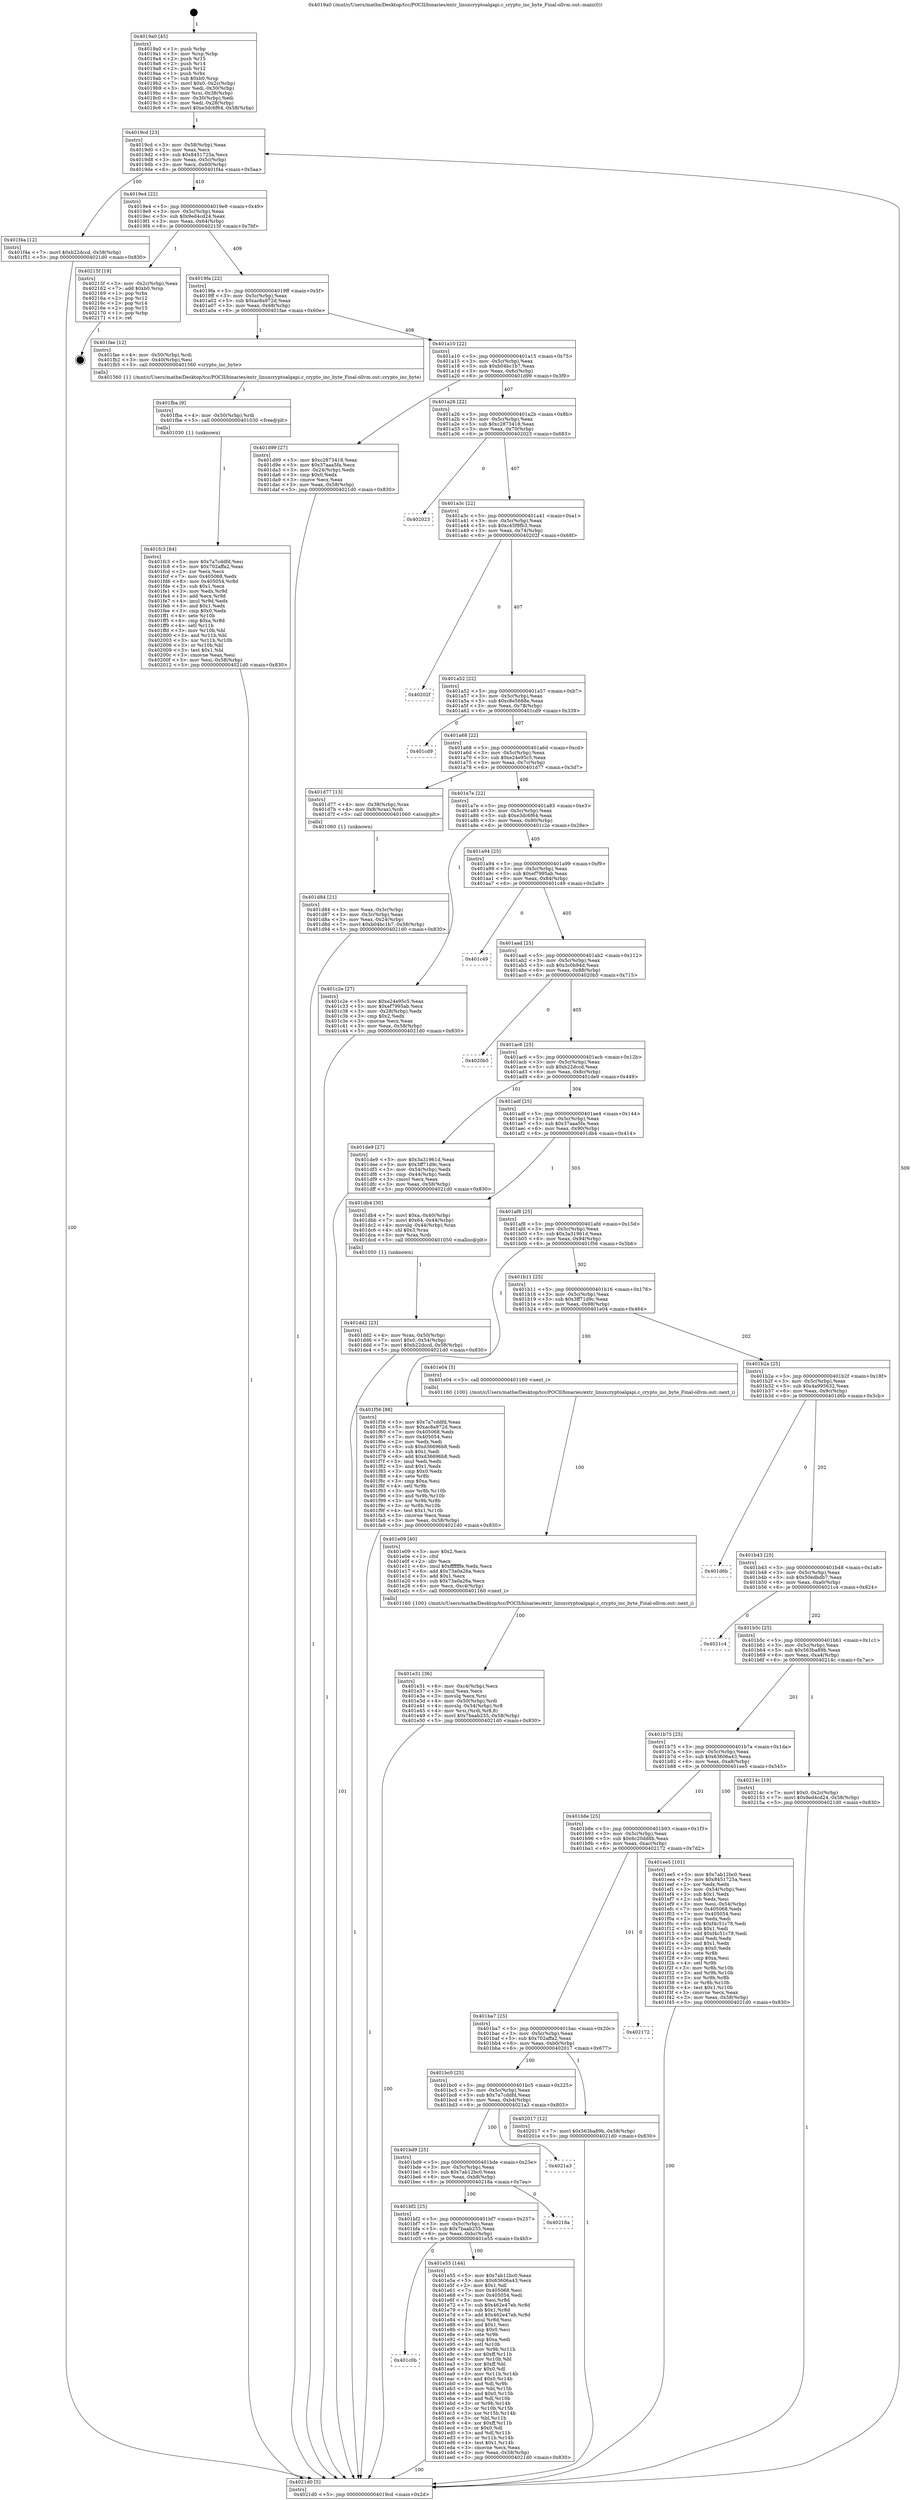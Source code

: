 digraph "0x4019a0" {
  label = "0x4019a0 (/mnt/c/Users/mathe/Desktop/tcc/POCII/binaries/extr_linuxcryptoalgapi.c_crypto_inc_byte_Final-ollvm.out::main(0))"
  labelloc = "t"
  node[shape=record]

  Entry [label="",width=0.3,height=0.3,shape=circle,fillcolor=black,style=filled]
  "0x4019cd" [label="{
     0x4019cd [23]\l
     | [instrs]\l
     &nbsp;&nbsp;0x4019cd \<+3\>: mov -0x58(%rbp),%eax\l
     &nbsp;&nbsp;0x4019d0 \<+2\>: mov %eax,%ecx\l
     &nbsp;&nbsp;0x4019d2 \<+6\>: sub $0x8451725a,%ecx\l
     &nbsp;&nbsp;0x4019d8 \<+3\>: mov %eax,-0x5c(%rbp)\l
     &nbsp;&nbsp;0x4019db \<+3\>: mov %ecx,-0x60(%rbp)\l
     &nbsp;&nbsp;0x4019de \<+6\>: je 0000000000401f4a \<main+0x5aa\>\l
  }"]
  "0x401f4a" [label="{
     0x401f4a [12]\l
     | [instrs]\l
     &nbsp;&nbsp;0x401f4a \<+7\>: movl $0xb22dccd,-0x58(%rbp)\l
     &nbsp;&nbsp;0x401f51 \<+5\>: jmp 00000000004021d0 \<main+0x830\>\l
  }"]
  "0x4019e4" [label="{
     0x4019e4 [22]\l
     | [instrs]\l
     &nbsp;&nbsp;0x4019e4 \<+5\>: jmp 00000000004019e9 \<main+0x49\>\l
     &nbsp;&nbsp;0x4019e9 \<+3\>: mov -0x5c(%rbp),%eax\l
     &nbsp;&nbsp;0x4019ec \<+5\>: sub $0x9ed4cd24,%eax\l
     &nbsp;&nbsp;0x4019f1 \<+3\>: mov %eax,-0x64(%rbp)\l
     &nbsp;&nbsp;0x4019f4 \<+6\>: je 000000000040215f \<main+0x7bf\>\l
  }"]
  Exit [label="",width=0.3,height=0.3,shape=circle,fillcolor=black,style=filled,peripheries=2]
  "0x40215f" [label="{
     0x40215f [19]\l
     | [instrs]\l
     &nbsp;&nbsp;0x40215f \<+3\>: mov -0x2c(%rbp),%eax\l
     &nbsp;&nbsp;0x402162 \<+7\>: add $0xb0,%rsp\l
     &nbsp;&nbsp;0x402169 \<+1\>: pop %rbx\l
     &nbsp;&nbsp;0x40216a \<+2\>: pop %r12\l
     &nbsp;&nbsp;0x40216c \<+2\>: pop %r14\l
     &nbsp;&nbsp;0x40216e \<+2\>: pop %r15\l
     &nbsp;&nbsp;0x402170 \<+1\>: pop %rbp\l
     &nbsp;&nbsp;0x402171 \<+1\>: ret\l
  }"]
  "0x4019fa" [label="{
     0x4019fa [22]\l
     | [instrs]\l
     &nbsp;&nbsp;0x4019fa \<+5\>: jmp 00000000004019ff \<main+0x5f\>\l
     &nbsp;&nbsp;0x4019ff \<+3\>: mov -0x5c(%rbp),%eax\l
     &nbsp;&nbsp;0x401a02 \<+5\>: sub $0xac8a972d,%eax\l
     &nbsp;&nbsp;0x401a07 \<+3\>: mov %eax,-0x68(%rbp)\l
     &nbsp;&nbsp;0x401a0a \<+6\>: je 0000000000401fae \<main+0x60e\>\l
  }"]
  "0x401fc3" [label="{
     0x401fc3 [84]\l
     | [instrs]\l
     &nbsp;&nbsp;0x401fc3 \<+5\>: mov $0x7a7cddfd,%esi\l
     &nbsp;&nbsp;0x401fc8 \<+5\>: mov $0x702affa2,%eax\l
     &nbsp;&nbsp;0x401fcd \<+2\>: xor %ecx,%ecx\l
     &nbsp;&nbsp;0x401fcf \<+7\>: mov 0x405068,%edx\l
     &nbsp;&nbsp;0x401fd6 \<+8\>: mov 0x405054,%r8d\l
     &nbsp;&nbsp;0x401fde \<+3\>: sub $0x1,%ecx\l
     &nbsp;&nbsp;0x401fe1 \<+3\>: mov %edx,%r9d\l
     &nbsp;&nbsp;0x401fe4 \<+3\>: add %ecx,%r9d\l
     &nbsp;&nbsp;0x401fe7 \<+4\>: imul %r9d,%edx\l
     &nbsp;&nbsp;0x401feb \<+3\>: and $0x1,%edx\l
     &nbsp;&nbsp;0x401fee \<+3\>: cmp $0x0,%edx\l
     &nbsp;&nbsp;0x401ff1 \<+4\>: sete %r10b\l
     &nbsp;&nbsp;0x401ff5 \<+4\>: cmp $0xa,%r8d\l
     &nbsp;&nbsp;0x401ff9 \<+4\>: setl %r11b\l
     &nbsp;&nbsp;0x401ffd \<+3\>: mov %r10b,%bl\l
     &nbsp;&nbsp;0x402000 \<+3\>: and %r11b,%bl\l
     &nbsp;&nbsp;0x402003 \<+3\>: xor %r11b,%r10b\l
     &nbsp;&nbsp;0x402006 \<+3\>: or %r10b,%bl\l
     &nbsp;&nbsp;0x402009 \<+3\>: test $0x1,%bl\l
     &nbsp;&nbsp;0x40200c \<+3\>: cmovne %eax,%esi\l
     &nbsp;&nbsp;0x40200f \<+3\>: mov %esi,-0x58(%rbp)\l
     &nbsp;&nbsp;0x402012 \<+5\>: jmp 00000000004021d0 \<main+0x830\>\l
  }"]
  "0x401fae" [label="{
     0x401fae [12]\l
     | [instrs]\l
     &nbsp;&nbsp;0x401fae \<+4\>: mov -0x50(%rbp),%rdi\l
     &nbsp;&nbsp;0x401fb2 \<+3\>: mov -0x40(%rbp),%esi\l
     &nbsp;&nbsp;0x401fb5 \<+5\>: call 0000000000401560 \<crypto_inc_byte\>\l
     | [calls]\l
     &nbsp;&nbsp;0x401560 \{1\} (/mnt/c/Users/mathe/Desktop/tcc/POCII/binaries/extr_linuxcryptoalgapi.c_crypto_inc_byte_Final-ollvm.out::crypto_inc_byte)\l
  }"]
  "0x401a10" [label="{
     0x401a10 [22]\l
     | [instrs]\l
     &nbsp;&nbsp;0x401a10 \<+5\>: jmp 0000000000401a15 \<main+0x75\>\l
     &nbsp;&nbsp;0x401a15 \<+3\>: mov -0x5c(%rbp),%eax\l
     &nbsp;&nbsp;0x401a18 \<+5\>: sub $0xb04bc1b7,%eax\l
     &nbsp;&nbsp;0x401a1d \<+3\>: mov %eax,-0x6c(%rbp)\l
     &nbsp;&nbsp;0x401a20 \<+6\>: je 0000000000401d99 \<main+0x3f9\>\l
  }"]
  "0x401fba" [label="{
     0x401fba [9]\l
     | [instrs]\l
     &nbsp;&nbsp;0x401fba \<+4\>: mov -0x50(%rbp),%rdi\l
     &nbsp;&nbsp;0x401fbe \<+5\>: call 0000000000401030 \<free@plt\>\l
     | [calls]\l
     &nbsp;&nbsp;0x401030 \{1\} (unknown)\l
  }"]
  "0x401d99" [label="{
     0x401d99 [27]\l
     | [instrs]\l
     &nbsp;&nbsp;0x401d99 \<+5\>: mov $0xc2873418,%eax\l
     &nbsp;&nbsp;0x401d9e \<+5\>: mov $0x37aaa5fa,%ecx\l
     &nbsp;&nbsp;0x401da3 \<+3\>: mov -0x24(%rbp),%edx\l
     &nbsp;&nbsp;0x401da6 \<+3\>: cmp $0x0,%edx\l
     &nbsp;&nbsp;0x401da9 \<+3\>: cmove %ecx,%eax\l
     &nbsp;&nbsp;0x401dac \<+3\>: mov %eax,-0x58(%rbp)\l
     &nbsp;&nbsp;0x401daf \<+5\>: jmp 00000000004021d0 \<main+0x830\>\l
  }"]
  "0x401a26" [label="{
     0x401a26 [22]\l
     | [instrs]\l
     &nbsp;&nbsp;0x401a26 \<+5\>: jmp 0000000000401a2b \<main+0x8b\>\l
     &nbsp;&nbsp;0x401a2b \<+3\>: mov -0x5c(%rbp),%eax\l
     &nbsp;&nbsp;0x401a2e \<+5\>: sub $0xc2873418,%eax\l
     &nbsp;&nbsp;0x401a33 \<+3\>: mov %eax,-0x70(%rbp)\l
     &nbsp;&nbsp;0x401a36 \<+6\>: je 0000000000402023 \<main+0x683\>\l
  }"]
  "0x401c0b" [label="{
     0x401c0b\l
  }", style=dashed]
  "0x402023" [label="{
     0x402023\l
  }", style=dashed]
  "0x401a3c" [label="{
     0x401a3c [22]\l
     | [instrs]\l
     &nbsp;&nbsp;0x401a3c \<+5\>: jmp 0000000000401a41 \<main+0xa1\>\l
     &nbsp;&nbsp;0x401a41 \<+3\>: mov -0x5c(%rbp),%eax\l
     &nbsp;&nbsp;0x401a44 \<+5\>: sub $0xc45f9fb3,%eax\l
     &nbsp;&nbsp;0x401a49 \<+3\>: mov %eax,-0x74(%rbp)\l
     &nbsp;&nbsp;0x401a4c \<+6\>: je 000000000040202f \<main+0x68f\>\l
  }"]
  "0x401e55" [label="{
     0x401e55 [144]\l
     | [instrs]\l
     &nbsp;&nbsp;0x401e55 \<+5\>: mov $0x7ab12bc0,%eax\l
     &nbsp;&nbsp;0x401e5a \<+5\>: mov $0x63606a43,%ecx\l
     &nbsp;&nbsp;0x401e5f \<+2\>: mov $0x1,%dl\l
     &nbsp;&nbsp;0x401e61 \<+7\>: mov 0x405068,%esi\l
     &nbsp;&nbsp;0x401e68 \<+7\>: mov 0x405054,%edi\l
     &nbsp;&nbsp;0x401e6f \<+3\>: mov %esi,%r8d\l
     &nbsp;&nbsp;0x401e72 \<+7\>: sub $0x462e47eb,%r8d\l
     &nbsp;&nbsp;0x401e79 \<+4\>: sub $0x1,%r8d\l
     &nbsp;&nbsp;0x401e7d \<+7\>: add $0x462e47eb,%r8d\l
     &nbsp;&nbsp;0x401e84 \<+4\>: imul %r8d,%esi\l
     &nbsp;&nbsp;0x401e88 \<+3\>: and $0x1,%esi\l
     &nbsp;&nbsp;0x401e8b \<+3\>: cmp $0x0,%esi\l
     &nbsp;&nbsp;0x401e8e \<+4\>: sete %r9b\l
     &nbsp;&nbsp;0x401e92 \<+3\>: cmp $0xa,%edi\l
     &nbsp;&nbsp;0x401e95 \<+4\>: setl %r10b\l
     &nbsp;&nbsp;0x401e99 \<+3\>: mov %r9b,%r11b\l
     &nbsp;&nbsp;0x401e9c \<+4\>: xor $0xff,%r11b\l
     &nbsp;&nbsp;0x401ea0 \<+3\>: mov %r10b,%bl\l
     &nbsp;&nbsp;0x401ea3 \<+3\>: xor $0xff,%bl\l
     &nbsp;&nbsp;0x401ea6 \<+3\>: xor $0x0,%dl\l
     &nbsp;&nbsp;0x401ea9 \<+3\>: mov %r11b,%r14b\l
     &nbsp;&nbsp;0x401eac \<+4\>: and $0x0,%r14b\l
     &nbsp;&nbsp;0x401eb0 \<+3\>: and %dl,%r9b\l
     &nbsp;&nbsp;0x401eb3 \<+3\>: mov %bl,%r15b\l
     &nbsp;&nbsp;0x401eb6 \<+4\>: and $0x0,%r15b\l
     &nbsp;&nbsp;0x401eba \<+3\>: and %dl,%r10b\l
     &nbsp;&nbsp;0x401ebd \<+3\>: or %r9b,%r14b\l
     &nbsp;&nbsp;0x401ec0 \<+3\>: or %r10b,%r15b\l
     &nbsp;&nbsp;0x401ec3 \<+3\>: xor %r15b,%r14b\l
     &nbsp;&nbsp;0x401ec6 \<+3\>: or %bl,%r11b\l
     &nbsp;&nbsp;0x401ec9 \<+4\>: xor $0xff,%r11b\l
     &nbsp;&nbsp;0x401ecd \<+3\>: or $0x0,%dl\l
     &nbsp;&nbsp;0x401ed0 \<+3\>: and %dl,%r11b\l
     &nbsp;&nbsp;0x401ed3 \<+3\>: or %r11b,%r14b\l
     &nbsp;&nbsp;0x401ed6 \<+4\>: test $0x1,%r14b\l
     &nbsp;&nbsp;0x401eda \<+3\>: cmovne %ecx,%eax\l
     &nbsp;&nbsp;0x401edd \<+3\>: mov %eax,-0x58(%rbp)\l
     &nbsp;&nbsp;0x401ee0 \<+5\>: jmp 00000000004021d0 \<main+0x830\>\l
  }"]
  "0x40202f" [label="{
     0x40202f\l
  }", style=dashed]
  "0x401a52" [label="{
     0x401a52 [22]\l
     | [instrs]\l
     &nbsp;&nbsp;0x401a52 \<+5\>: jmp 0000000000401a57 \<main+0xb7\>\l
     &nbsp;&nbsp;0x401a57 \<+3\>: mov -0x5c(%rbp),%eax\l
     &nbsp;&nbsp;0x401a5a \<+5\>: sub $0xc8e5688e,%eax\l
     &nbsp;&nbsp;0x401a5f \<+3\>: mov %eax,-0x78(%rbp)\l
     &nbsp;&nbsp;0x401a62 \<+6\>: je 0000000000401cd9 \<main+0x339\>\l
  }"]
  "0x401bf2" [label="{
     0x401bf2 [25]\l
     | [instrs]\l
     &nbsp;&nbsp;0x401bf2 \<+5\>: jmp 0000000000401bf7 \<main+0x257\>\l
     &nbsp;&nbsp;0x401bf7 \<+3\>: mov -0x5c(%rbp),%eax\l
     &nbsp;&nbsp;0x401bfa \<+5\>: sub $0x7baab255,%eax\l
     &nbsp;&nbsp;0x401bff \<+6\>: mov %eax,-0xbc(%rbp)\l
     &nbsp;&nbsp;0x401c05 \<+6\>: je 0000000000401e55 \<main+0x4b5\>\l
  }"]
  "0x401cd9" [label="{
     0x401cd9\l
  }", style=dashed]
  "0x401a68" [label="{
     0x401a68 [22]\l
     | [instrs]\l
     &nbsp;&nbsp;0x401a68 \<+5\>: jmp 0000000000401a6d \<main+0xcd\>\l
     &nbsp;&nbsp;0x401a6d \<+3\>: mov -0x5c(%rbp),%eax\l
     &nbsp;&nbsp;0x401a70 \<+5\>: sub $0xe24e95c5,%eax\l
     &nbsp;&nbsp;0x401a75 \<+3\>: mov %eax,-0x7c(%rbp)\l
     &nbsp;&nbsp;0x401a78 \<+6\>: je 0000000000401d77 \<main+0x3d7\>\l
  }"]
  "0x40218a" [label="{
     0x40218a\l
  }", style=dashed]
  "0x401d77" [label="{
     0x401d77 [13]\l
     | [instrs]\l
     &nbsp;&nbsp;0x401d77 \<+4\>: mov -0x38(%rbp),%rax\l
     &nbsp;&nbsp;0x401d7b \<+4\>: mov 0x8(%rax),%rdi\l
     &nbsp;&nbsp;0x401d7f \<+5\>: call 0000000000401060 \<atoi@plt\>\l
     | [calls]\l
     &nbsp;&nbsp;0x401060 \{1\} (unknown)\l
  }"]
  "0x401a7e" [label="{
     0x401a7e [22]\l
     | [instrs]\l
     &nbsp;&nbsp;0x401a7e \<+5\>: jmp 0000000000401a83 \<main+0xe3\>\l
     &nbsp;&nbsp;0x401a83 \<+3\>: mov -0x5c(%rbp),%eax\l
     &nbsp;&nbsp;0x401a86 \<+5\>: sub $0xe3dc6f64,%eax\l
     &nbsp;&nbsp;0x401a8b \<+3\>: mov %eax,-0x80(%rbp)\l
     &nbsp;&nbsp;0x401a8e \<+6\>: je 0000000000401c2e \<main+0x28e\>\l
  }"]
  "0x401bd9" [label="{
     0x401bd9 [25]\l
     | [instrs]\l
     &nbsp;&nbsp;0x401bd9 \<+5\>: jmp 0000000000401bde \<main+0x23e\>\l
     &nbsp;&nbsp;0x401bde \<+3\>: mov -0x5c(%rbp),%eax\l
     &nbsp;&nbsp;0x401be1 \<+5\>: sub $0x7ab12bc0,%eax\l
     &nbsp;&nbsp;0x401be6 \<+6\>: mov %eax,-0xb8(%rbp)\l
     &nbsp;&nbsp;0x401bec \<+6\>: je 000000000040218a \<main+0x7ea\>\l
  }"]
  "0x401c2e" [label="{
     0x401c2e [27]\l
     | [instrs]\l
     &nbsp;&nbsp;0x401c2e \<+5\>: mov $0xe24e95c5,%eax\l
     &nbsp;&nbsp;0x401c33 \<+5\>: mov $0xef7995ab,%ecx\l
     &nbsp;&nbsp;0x401c38 \<+3\>: mov -0x28(%rbp),%edx\l
     &nbsp;&nbsp;0x401c3b \<+3\>: cmp $0x2,%edx\l
     &nbsp;&nbsp;0x401c3e \<+3\>: cmovne %ecx,%eax\l
     &nbsp;&nbsp;0x401c41 \<+3\>: mov %eax,-0x58(%rbp)\l
     &nbsp;&nbsp;0x401c44 \<+5\>: jmp 00000000004021d0 \<main+0x830\>\l
  }"]
  "0x401a94" [label="{
     0x401a94 [25]\l
     | [instrs]\l
     &nbsp;&nbsp;0x401a94 \<+5\>: jmp 0000000000401a99 \<main+0xf9\>\l
     &nbsp;&nbsp;0x401a99 \<+3\>: mov -0x5c(%rbp),%eax\l
     &nbsp;&nbsp;0x401a9c \<+5\>: sub $0xef7995ab,%eax\l
     &nbsp;&nbsp;0x401aa1 \<+6\>: mov %eax,-0x84(%rbp)\l
     &nbsp;&nbsp;0x401aa7 \<+6\>: je 0000000000401c49 \<main+0x2a9\>\l
  }"]
  "0x4021d0" [label="{
     0x4021d0 [5]\l
     | [instrs]\l
     &nbsp;&nbsp;0x4021d0 \<+5\>: jmp 00000000004019cd \<main+0x2d\>\l
  }"]
  "0x4019a0" [label="{
     0x4019a0 [45]\l
     | [instrs]\l
     &nbsp;&nbsp;0x4019a0 \<+1\>: push %rbp\l
     &nbsp;&nbsp;0x4019a1 \<+3\>: mov %rsp,%rbp\l
     &nbsp;&nbsp;0x4019a4 \<+2\>: push %r15\l
     &nbsp;&nbsp;0x4019a6 \<+2\>: push %r14\l
     &nbsp;&nbsp;0x4019a8 \<+2\>: push %r12\l
     &nbsp;&nbsp;0x4019aa \<+1\>: push %rbx\l
     &nbsp;&nbsp;0x4019ab \<+7\>: sub $0xb0,%rsp\l
     &nbsp;&nbsp;0x4019b2 \<+7\>: movl $0x0,-0x2c(%rbp)\l
     &nbsp;&nbsp;0x4019b9 \<+3\>: mov %edi,-0x30(%rbp)\l
     &nbsp;&nbsp;0x4019bc \<+4\>: mov %rsi,-0x38(%rbp)\l
     &nbsp;&nbsp;0x4019c0 \<+3\>: mov -0x30(%rbp),%edi\l
     &nbsp;&nbsp;0x4019c3 \<+3\>: mov %edi,-0x28(%rbp)\l
     &nbsp;&nbsp;0x4019c6 \<+7\>: movl $0xe3dc6f64,-0x58(%rbp)\l
  }"]
  "0x401d84" [label="{
     0x401d84 [21]\l
     | [instrs]\l
     &nbsp;&nbsp;0x401d84 \<+3\>: mov %eax,-0x3c(%rbp)\l
     &nbsp;&nbsp;0x401d87 \<+3\>: mov -0x3c(%rbp),%eax\l
     &nbsp;&nbsp;0x401d8a \<+3\>: mov %eax,-0x24(%rbp)\l
     &nbsp;&nbsp;0x401d8d \<+7\>: movl $0xb04bc1b7,-0x58(%rbp)\l
     &nbsp;&nbsp;0x401d94 \<+5\>: jmp 00000000004021d0 \<main+0x830\>\l
  }"]
  "0x4021a3" [label="{
     0x4021a3\l
  }", style=dashed]
  "0x401c49" [label="{
     0x401c49\l
  }", style=dashed]
  "0x401aad" [label="{
     0x401aad [25]\l
     | [instrs]\l
     &nbsp;&nbsp;0x401aad \<+5\>: jmp 0000000000401ab2 \<main+0x112\>\l
     &nbsp;&nbsp;0x401ab2 \<+3\>: mov -0x5c(%rbp),%eax\l
     &nbsp;&nbsp;0x401ab5 \<+5\>: sub $0x3c0b94d,%eax\l
     &nbsp;&nbsp;0x401aba \<+6\>: mov %eax,-0x88(%rbp)\l
     &nbsp;&nbsp;0x401ac0 \<+6\>: je 00000000004020b5 \<main+0x715\>\l
  }"]
  "0x401bc0" [label="{
     0x401bc0 [25]\l
     | [instrs]\l
     &nbsp;&nbsp;0x401bc0 \<+5\>: jmp 0000000000401bc5 \<main+0x225\>\l
     &nbsp;&nbsp;0x401bc5 \<+3\>: mov -0x5c(%rbp),%eax\l
     &nbsp;&nbsp;0x401bc8 \<+5\>: sub $0x7a7cddfd,%eax\l
     &nbsp;&nbsp;0x401bcd \<+6\>: mov %eax,-0xb4(%rbp)\l
     &nbsp;&nbsp;0x401bd3 \<+6\>: je 00000000004021a3 \<main+0x803\>\l
  }"]
  "0x4020b5" [label="{
     0x4020b5\l
  }", style=dashed]
  "0x401ac6" [label="{
     0x401ac6 [25]\l
     | [instrs]\l
     &nbsp;&nbsp;0x401ac6 \<+5\>: jmp 0000000000401acb \<main+0x12b\>\l
     &nbsp;&nbsp;0x401acb \<+3\>: mov -0x5c(%rbp),%eax\l
     &nbsp;&nbsp;0x401ace \<+5\>: sub $0xb22dccd,%eax\l
     &nbsp;&nbsp;0x401ad3 \<+6\>: mov %eax,-0x8c(%rbp)\l
     &nbsp;&nbsp;0x401ad9 \<+6\>: je 0000000000401de9 \<main+0x449\>\l
  }"]
  "0x402017" [label="{
     0x402017 [12]\l
     | [instrs]\l
     &nbsp;&nbsp;0x402017 \<+7\>: movl $0x563ba89b,-0x58(%rbp)\l
     &nbsp;&nbsp;0x40201e \<+5\>: jmp 00000000004021d0 \<main+0x830\>\l
  }"]
  "0x401de9" [label="{
     0x401de9 [27]\l
     | [instrs]\l
     &nbsp;&nbsp;0x401de9 \<+5\>: mov $0x3a31961d,%eax\l
     &nbsp;&nbsp;0x401dee \<+5\>: mov $0x3ff71d9c,%ecx\l
     &nbsp;&nbsp;0x401df3 \<+3\>: mov -0x54(%rbp),%edx\l
     &nbsp;&nbsp;0x401df6 \<+3\>: cmp -0x44(%rbp),%edx\l
     &nbsp;&nbsp;0x401df9 \<+3\>: cmovl %ecx,%eax\l
     &nbsp;&nbsp;0x401dfc \<+3\>: mov %eax,-0x58(%rbp)\l
     &nbsp;&nbsp;0x401dff \<+5\>: jmp 00000000004021d0 \<main+0x830\>\l
  }"]
  "0x401adf" [label="{
     0x401adf [25]\l
     | [instrs]\l
     &nbsp;&nbsp;0x401adf \<+5\>: jmp 0000000000401ae4 \<main+0x144\>\l
     &nbsp;&nbsp;0x401ae4 \<+3\>: mov -0x5c(%rbp),%eax\l
     &nbsp;&nbsp;0x401ae7 \<+5\>: sub $0x37aaa5fa,%eax\l
     &nbsp;&nbsp;0x401aec \<+6\>: mov %eax,-0x90(%rbp)\l
     &nbsp;&nbsp;0x401af2 \<+6\>: je 0000000000401db4 \<main+0x414\>\l
  }"]
  "0x401ba7" [label="{
     0x401ba7 [25]\l
     | [instrs]\l
     &nbsp;&nbsp;0x401ba7 \<+5\>: jmp 0000000000401bac \<main+0x20c\>\l
     &nbsp;&nbsp;0x401bac \<+3\>: mov -0x5c(%rbp),%eax\l
     &nbsp;&nbsp;0x401baf \<+5\>: sub $0x702affa2,%eax\l
     &nbsp;&nbsp;0x401bb4 \<+6\>: mov %eax,-0xb0(%rbp)\l
     &nbsp;&nbsp;0x401bba \<+6\>: je 0000000000402017 \<main+0x677\>\l
  }"]
  "0x401db4" [label="{
     0x401db4 [30]\l
     | [instrs]\l
     &nbsp;&nbsp;0x401db4 \<+7\>: movl $0xa,-0x40(%rbp)\l
     &nbsp;&nbsp;0x401dbb \<+7\>: movl $0x64,-0x44(%rbp)\l
     &nbsp;&nbsp;0x401dc2 \<+4\>: movslq -0x44(%rbp),%rax\l
     &nbsp;&nbsp;0x401dc6 \<+4\>: shl $0x3,%rax\l
     &nbsp;&nbsp;0x401dca \<+3\>: mov %rax,%rdi\l
     &nbsp;&nbsp;0x401dcd \<+5\>: call 0000000000401050 \<malloc@plt\>\l
     | [calls]\l
     &nbsp;&nbsp;0x401050 \{1\} (unknown)\l
  }"]
  "0x401af8" [label="{
     0x401af8 [25]\l
     | [instrs]\l
     &nbsp;&nbsp;0x401af8 \<+5\>: jmp 0000000000401afd \<main+0x15d\>\l
     &nbsp;&nbsp;0x401afd \<+3\>: mov -0x5c(%rbp),%eax\l
     &nbsp;&nbsp;0x401b00 \<+5\>: sub $0x3a31961d,%eax\l
     &nbsp;&nbsp;0x401b05 \<+6\>: mov %eax,-0x94(%rbp)\l
     &nbsp;&nbsp;0x401b0b \<+6\>: je 0000000000401f56 \<main+0x5b6\>\l
  }"]
  "0x401dd2" [label="{
     0x401dd2 [23]\l
     | [instrs]\l
     &nbsp;&nbsp;0x401dd2 \<+4\>: mov %rax,-0x50(%rbp)\l
     &nbsp;&nbsp;0x401dd6 \<+7\>: movl $0x0,-0x54(%rbp)\l
     &nbsp;&nbsp;0x401ddd \<+7\>: movl $0xb22dccd,-0x58(%rbp)\l
     &nbsp;&nbsp;0x401de4 \<+5\>: jmp 00000000004021d0 \<main+0x830\>\l
  }"]
  "0x402172" [label="{
     0x402172\l
  }", style=dashed]
  "0x401f56" [label="{
     0x401f56 [88]\l
     | [instrs]\l
     &nbsp;&nbsp;0x401f56 \<+5\>: mov $0x7a7cddfd,%eax\l
     &nbsp;&nbsp;0x401f5b \<+5\>: mov $0xac8a972d,%ecx\l
     &nbsp;&nbsp;0x401f60 \<+7\>: mov 0x405068,%edx\l
     &nbsp;&nbsp;0x401f67 \<+7\>: mov 0x405054,%esi\l
     &nbsp;&nbsp;0x401f6e \<+2\>: mov %edx,%edi\l
     &nbsp;&nbsp;0x401f70 \<+6\>: sub $0xd36696b8,%edi\l
     &nbsp;&nbsp;0x401f76 \<+3\>: sub $0x1,%edi\l
     &nbsp;&nbsp;0x401f79 \<+6\>: add $0xd36696b8,%edi\l
     &nbsp;&nbsp;0x401f7f \<+3\>: imul %edi,%edx\l
     &nbsp;&nbsp;0x401f82 \<+3\>: and $0x1,%edx\l
     &nbsp;&nbsp;0x401f85 \<+3\>: cmp $0x0,%edx\l
     &nbsp;&nbsp;0x401f88 \<+4\>: sete %r8b\l
     &nbsp;&nbsp;0x401f8c \<+3\>: cmp $0xa,%esi\l
     &nbsp;&nbsp;0x401f8f \<+4\>: setl %r9b\l
     &nbsp;&nbsp;0x401f93 \<+3\>: mov %r8b,%r10b\l
     &nbsp;&nbsp;0x401f96 \<+3\>: and %r9b,%r10b\l
     &nbsp;&nbsp;0x401f99 \<+3\>: xor %r9b,%r8b\l
     &nbsp;&nbsp;0x401f9c \<+3\>: or %r8b,%r10b\l
     &nbsp;&nbsp;0x401f9f \<+4\>: test $0x1,%r10b\l
     &nbsp;&nbsp;0x401fa3 \<+3\>: cmovne %ecx,%eax\l
     &nbsp;&nbsp;0x401fa6 \<+3\>: mov %eax,-0x58(%rbp)\l
     &nbsp;&nbsp;0x401fa9 \<+5\>: jmp 00000000004021d0 \<main+0x830\>\l
  }"]
  "0x401b11" [label="{
     0x401b11 [25]\l
     | [instrs]\l
     &nbsp;&nbsp;0x401b11 \<+5\>: jmp 0000000000401b16 \<main+0x176\>\l
     &nbsp;&nbsp;0x401b16 \<+3\>: mov -0x5c(%rbp),%eax\l
     &nbsp;&nbsp;0x401b19 \<+5\>: sub $0x3ff71d9c,%eax\l
     &nbsp;&nbsp;0x401b1e \<+6\>: mov %eax,-0x98(%rbp)\l
     &nbsp;&nbsp;0x401b24 \<+6\>: je 0000000000401e04 \<main+0x464\>\l
  }"]
  "0x401b8e" [label="{
     0x401b8e [25]\l
     | [instrs]\l
     &nbsp;&nbsp;0x401b8e \<+5\>: jmp 0000000000401b93 \<main+0x1f3\>\l
     &nbsp;&nbsp;0x401b93 \<+3\>: mov -0x5c(%rbp),%eax\l
     &nbsp;&nbsp;0x401b96 \<+5\>: sub $0x6c20dd8b,%eax\l
     &nbsp;&nbsp;0x401b9b \<+6\>: mov %eax,-0xac(%rbp)\l
     &nbsp;&nbsp;0x401ba1 \<+6\>: je 0000000000402172 \<main+0x7d2\>\l
  }"]
  "0x401e04" [label="{
     0x401e04 [5]\l
     | [instrs]\l
     &nbsp;&nbsp;0x401e04 \<+5\>: call 0000000000401160 \<next_i\>\l
     | [calls]\l
     &nbsp;&nbsp;0x401160 \{100\} (/mnt/c/Users/mathe/Desktop/tcc/POCII/binaries/extr_linuxcryptoalgapi.c_crypto_inc_byte_Final-ollvm.out::next_i)\l
  }"]
  "0x401b2a" [label="{
     0x401b2a [25]\l
     | [instrs]\l
     &nbsp;&nbsp;0x401b2a \<+5\>: jmp 0000000000401b2f \<main+0x18f\>\l
     &nbsp;&nbsp;0x401b2f \<+3\>: mov -0x5c(%rbp),%eax\l
     &nbsp;&nbsp;0x401b32 \<+5\>: sub $0x4a995632,%eax\l
     &nbsp;&nbsp;0x401b37 \<+6\>: mov %eax,-0x9c(%rbp)\l
     &nbsp;&nbsp;0x401b3d \<+6\>: je 0000000000401d6b \<main+0x3cb\>\l
  }"]
  "0x401e09" [label="{
     0x401e09 [40]\l
     | [instrs]\l
     &nbsp;&nbsp;0x401e09 \<+5\>: mov $0x2,%ecx\l
     &nbsp;&nbsp;0x401e0e \<+1\>: cltd\l
     &nbsp;&nbsp;0x401e0f \<+2\>: idiv %ecx\l
     &nbsp;&nbsp;0x401e11 \<+6\>: imul $0xfffffffe,%edx,%ecx\l
     &nbsp;&nbsp;0x401e17 \<+6\>: add $0x73a0a26a,%ecx\l
     &nbsp;&nbsp;0x401e1d \<+3\>: add $0x1,%ecx\l
     &nbsp;&nbsp;0x401e20 \<+6\>: sub $0x73a0a26a,%ecx\l
     &nbsp;&nbsp;0x401e26 \<+6\>: mov %ecx,-0xc4(%rbp)\l
     &nbsp;&nbsp;0x401e2c \<+5\>: call 0000000000401160 \<next_i\>\l
     | [calls]\l
     &nbsp;&nbsp;0x401160 \{100\} (/mnt/c/Users/mathe/Desktop/tcc/POCII/binaries/extr_linuxcryptoalgapi.c_crypto_inc_byte_Final-ollvm.out::next_i)\l
  }"]
  "0x401e31" [label="{
     0x401e31 [36]\l
     | [instrs]\l
     &nbsp;&nbsp;0x401e31 \<+6\>: mov -0xc4(%rbp),%ecx\l
     &nbsp;&nbsp;0x401e37 \<+3\>: imul %eax,%ecx\l
     &nbsp;&nbsp;0x401e3a \<+3\>: movslq %ecx,%rsi\l
     &nbsp;&nbsp;0x401e3d \<+4\>: mov -0x50(%rbp),%rdi\l
     &nbsp;&nbsp;0x401e41 \<+4\>: movslq -0x54(%rbp),%r8\l
     &nbsp;&nbsp;0x401e45 \<+4\>: mov %rsi,(%rdi,%r8,8)\l
     &nbsp;&nbsp;0x401e49 \<+7\>: movl $0x7baab255,-0x58(%rbp)\l
     &nbsp;&nbsp;0x401e50 \<+5\>: jmp 00000000004021d0 \<main+0x830\>\l
  }"]
  "0x401ee5" [label="{
     0x401ee5 [101]\l
     | [instrs]\l
     &nbsp;&nbsp;0x401ee5 \<+5\>: mov $0x7ab12bc0,%eax\l
     &nbsp;&nbsp;0x401eea \<+5\>: mov $0x8451725a,%ecx\l
     &nbsp;&nbsp;0x401eef \<+2\>: xor %edx,%edx\l
     &nbsp;&nbsp;0x401ef1 \<+3\>: mov -0x54(%rbp),%esi\l
     &nbsp;&nbsp;0x401ef4 \<+3\>: sub $0x1,%edx\l
     &nbsp;&nbsp;0x401ef7 \<+2\>: sub %edx,%esi\l
     &nbsp;&nbsp;0x401ef9 \<+3\>: mov %esi,-0x54(%rbp)\l
     &nbsp;&nbsp;0x401efc \<+7\>: mov 0x405068,%edx\l
     &nbsp;&nbsp;0x401f03 \<+7\>: mov 0x405054,%esi\l
     &nbsp;&nbsp;0x401f0a \<+2\>: mov %edx,%edi\l
     &nbsp;&nbsp;0x401f0c \<+6\>: sub $0xf4c51c78,%edi\l
     &nbsp;&nbsp;0x401f12 \<+3\>: sub $0x1,%edi\l
     &nbsp;&nbsp;0x401f15 \<+6\>: add $0xf4c51c78,%edi\l
     &nbsp;&nbsp;0x401f1b \<+3\>: imul %edi,%edx\l
     &nbsp;&nbsp;0x401f1e \<+3\>: and $0x1,%edx\l
     &nbsp;&nbsp;0x401f21 \<+3\>: cmp $0x0,%edx\l
     &nbsp;&nbsp;0x401f24 \<+4\>: sete %r8b\l
     &nbsp;&nbsp;0x401f28 \<+3\>: cmp $0xa,%esi\l
     &nbsp;&nbsp;0x401f2b \<+4\>: setl %r9b\l
     &nbsp;&nbsp;0x401f2f \<+3\>: mov %r8b,%r10b\l
     &nbsp;&nbsp;0x401f32 \<+3\>: and %r9b,%r10b\l
     &nbsp;&nbsp;0x401f35 \<+3\>: xor %r9b,%r8b\l
     &nbsp;&nbsp;0x401f38 \<+3\>: or %r8b,%r10b\l
     &nbsp;&nbsp;0x401f3b \<+4\>: test $0x1,%r10b\l
     &nbsp;&nbsp;0x401f3f \<+3\>: cmovne %ecx,%eax\l
     &nbsp;&nbsp;0x401f42 \<+3\>: mov %eax,-0x58(%rbp)\l
     &nbsp;&nbsp;0x401f45 \<+5\>: jmp 00000000004021d0 \<main+0x830\>\l
  }"]
  "0x401d6b" [label="{
     0x401d6b\l
  }", style=dashed]
  "0x401b43" [label="{
     0x401b43 [25]\l
     | [instrs]\l
     &nbsp;&nbsp;0x401b43 \<+5\>: jmp 0000000000401b48 \<main+0x1a8\>\l
     &nbsp;&nbsp;0x401b48 \<+3\>: mov -0x5c(%rbp),%eax\l
     &nbsp;&nbsp;0x401b4b \<+5\>: sub $0x50edbdb7,%eax\l
     &nbsp;&nbsp;0x401b50 \<+6\>: mov %eax,-0xa0(%rbp)\l
     &nbsp;&nbsp;0x401b56 \<+6\>: je 00000000004021c4 \<main+0x824\>\l
  }"]
  "0x401b75" [label="{
     0x401b75 [25]\l
     | [instrs]\l
     &nbsp;&nbsp;0x401b75 \<+5\>: jmp 0000000000401b7a \<main+0x1da\>\l
     &nbsp;&nbsp;0x401b7a \<+3\>: mov -0x5c(%rbp),%eax\l
     &nbsp;&nbsp;0x401b7d \<+5\>: sub $0x63606a43,%eax\l
     &nbsp;&nbsp;0x401b82 \<+6\>: mov %eax,-0xa8(%rbp)\l
     &nbsp;&nbsp;0x401b88 \<+6\>: je 0000000000401ee5 \<main+0x545\>\l
  }"]
  "0x4021c4" [label="{
     0x4021c4\l
  }", style=dashed]
  "0x401b5c" [label="{
     0x401b5c [25]\l
     | [instrs]\l
     &nbsp;&nbsp;0x401b5c \<+5\>: jmp 0000000000401b61 \<main+0x1c1\>\l
     &nbsp;&nbsp;0x401b61 \<+3\>: mov -0x5c(%rbp),%eax\l
     &nbsp;&nbsp;0x401b64 \<+5\>: sub $0x563ba89b,%eax\l
     &nbsp;&nbsp;0x401b69 \<+6\>: mov %eax,-0xa4(%rbp)\l
     &nbsp;&nbsp;0x401b6f \<+6\>: je 000000000040214c \<main+0x7ac\>\l
  }"]
  "0x40214c" [label="{
     0x40214c [19]\l
     | [instrs]\l
     &nbsp;&nbsp;0x40214c \<+7\>: movl $0x0,-0x2c(%rbp)\l
     &nbsp;&nbsp;0x402153 \<+7\>: movl $0x9ed4cd24,-0x58(%rbp)\l
     &nbsp;&nbsp;0x40215a \<+5\>: jmp 00000000004021d0 \<main+0x830\>\l
  }"]
  Entry -> "0x4019a0" [label=" 1"]
  "0x4019cd" -> "0x401f4a" [label=" 100"]
  "0x4019cd" -> "0x4019e4" [label=" 410"]
  "0x40215f" -> Exit [label=" 1"]
  "0x4019e4" -> "0x40215f" [label=" 1"]
  "0x4019e4" -> "0x4019fa" [label=" 409"]
  "0x40214c" -> "0x4021d0" [label=" 1"]
  "0x4019fa" -> "0x401fae" [label=" 1"]
  "0x4019fa" -> "0x401a10" [label=" 408"]
  "0x402017" -> "0x4021d0" [label=" 1"]
  "0x401a10" -> "0x401d99" [label=" 1"]
  "0x401a10" -> "0x401a26" [label=" 407"]
  "0x401fc3" -> "0x4021d0" [label=" 1"]
  "0x401a26" -> "0x402023" [label=" 0"]
  "0x401a26" -> "0x401a3c" [label=" 407"]
  "0x401fba" -> "0x401fc3" [label=" 1"]
  "0x401a3c" -> "0x40202f" [label=" 0"]
  "0x401a3c" -> "0x401a52" [label=" 407"]
  "0x401fae" -> "0x401fba" [label=" 1"]
  "0x401a52" -> "0x401cd9" [label=" 0"]
  "0x401a52" -> "0x401a68" [label=" 407"]
  "0x401f4a" -> "0x4021d0" [label=" 100"]
  "0x401a68" -> "0x401d77" [label=" 1"]
  "0x401a68" -> "0x401a7e" [label=" 406"]
  "0x401ee5" -> "0x4021d0" [label=" 100"]
  "0x401a7e" -> "0x401c2e" [label=" 1"]
  "0x401a7e" -> "0x401a94" [label=" 405"]
  "0x401c2e" -> "0x4021d0" [label=" 1"]
  "0x4019a0" -> "0x4019cd" [label=" 1"]
  "0x4021d0" -> "0x4019cd" [label=" 509"]
  "0x401d77" -> "0x401d84" [label=" 1"]
  "0x401d84" -> "0x4021d0" [label=" 1"]
  "0x401d99" -> "0x4021d0" [label=" 1"]
  "0x401bf2" -> "0x401c0b" [label=" 0"]
  "0x401a94" -> "0x401c49" [label=" 0"]
  "0x401a94" -> "0x401aad" [label=" 405"]
  "0x401bf2" -> "0x401e55" [label=" 100"]
  "0x401aad" -> "0x4020b5" [label=" 0"]
  "0x401aad" -> "0x401ac6" [label=" 405"]
  "0x401bd9" -> "0x401bf2" [label=" 100"]
  "0x401ac6" -> "0x401de9" [label=" 101"]
  "0x401ac6" -> "0x401adf" [label=" 304"]
  "0x401bd9" -> "0x40218a" [label=" 0"]
  "0x401adf" -> "0x401db4" [label=" 1"]
  "0x401adf" -> "0x401af8" [label=" 303"]
  "0x401db4" -> "0x401dd2" [label=" 1"]
  "0x401dd2" -> "0x4021d0" [label=" 1"]
  "0x401de9" -> "0x4021d0" [label=" 101"]
  "0x401bc0" -> "0x401bd9" [label=" 100"]
  "0x401af8" -> "0x401f56" [label=" 1"]
  "0x401af8" -> "0x401b11" [label=" 302"]
  "0x401bc0" -> "0x4021a3" [label=" 0"]
  "0x401b11" -> "0x401e04" [label=" 100"]
  "0x401b11" -> "0x401b2a" [label=" 202"]
  "0x401e04" -> "0x401e09" [label=" 100"]
  "0x401e09" -> "0x401e31" [label=" 100"]
  "0x401e31" -> "0x4021d0" [label=" 100"]
  "0x401ba7" -> "0x401bc0" [label=" 100"]
  "0x401b2a" -> "0x401d6b" [label=" 0"]
  "0x401b2a" -> "0x401b43" [label=" 202"]
  "0x401ba7" -> "0x402017" [label=" 1"]
  "0x401b43" -> "0x4021c4" [label=" 0"]
  "0x401b43" -> "0x401b5c" [label=" 202"]
  "0x401b8e" -> "0x401ba7" [label=" 101"]
  "0x401b5c" -> "0x40214c" [label=" 1"]
  "0x401b5c" -> "0x401b75" [label=" 201"]
  "0x401e55" -> "0x4021d0" [label=" 100"]
  "0x401b75" -> "0x401ee5" [label=" 100"]
  "0x401b75" -> "0x401b8e" [label=" 101"]
  "0x401f56" -> "0x4021d0" [label=" 1"]
  "0x401b8e" -> "0x402172" [label=" 0"]
}
